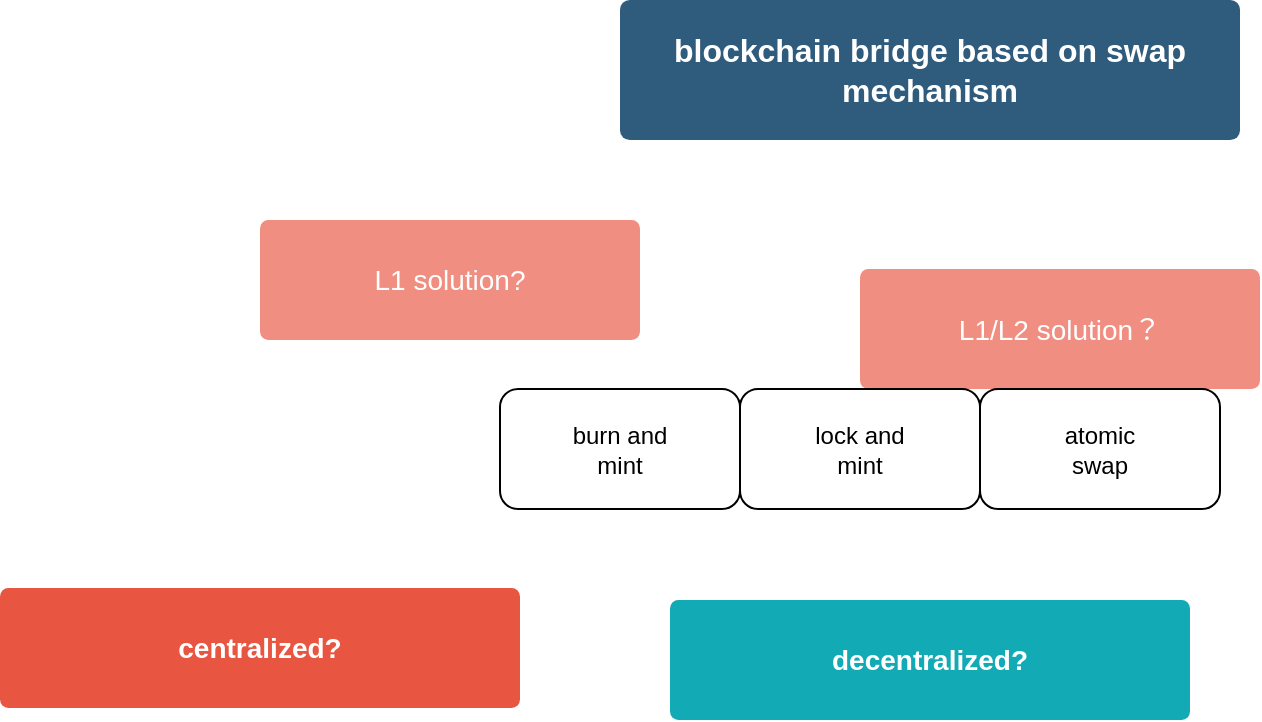 <mxfile version="21.2.0" type="github">
  <diagram id="6a731a19-8d31-9384-78a2-239565b7b9f0" name="Page-1">
    <mxGraphModel dx="1377" dy="788" grid="1" gridSize="10" guides="1" tooltips="1" connect="1" arrows="1" fold="1" page="1" pageScale="1" pageWidth="1169" pageHeight="827" background="none" math="0" shadow="0">
      <root>
        <mxCell id="0" />
        <mxCell id="1" parent="0" />
        <mxCell id="1749" value="blockchain bridge based on swap mechanism" style="rounded=1;whiteSpace=wrap;html=1;shadow=0;labelBackgroundColor=none;strokeColor=none;strokeWidth=3;fillColor=#2F5B7C;fontFamily=Helvetica;fontSize=16;fontColor=#FFFFFF;align=center;fontStyle=1;spacing=5;arcSize=7;perimeterSpacing=2;" parent="1" vertex="1">
          <mxGeometry x="440" y="120" width="310" height="70" as="geometry" />
        </mxCell>
        <mxCell id="1753" value="centralized?" style="rounded=1;whiteSpace=wrap;html=1;shadow=0;labelBackgroundColor=none;strokeColor=none;strokeWidth=3;fillColor=#e85642;fontFamily=Helvetica;fontSize=14;fontColor=#FFFFFF;align=center;spacing=5;fontStyle=1;arcSize=7;perimeterSpacing=2;" parent="1" vertex="1">
          <mxGeometry x="130" y="414" width="260" height="60" as="geometry" />
        </mxCell>
        <mxCell id="1754" value="L1/L2 solution？" style="rounded=1;whiteSpace=wrap;html=1;shadow=0;labelBackgroundColor=none;strokeColor=none;strokeWidth=3;fillColor=#f08e81;fontFamily=Helvetica;fontSize=14;fontColor=#FFFFFF;align=center;spacing=5;fontStyle=0;arcSize=7;perimeterSpacing=2;" parent="1" vertex="1">
          <mxGeometry x="560" y="254.5" width="200" height="60" as="geometry" />
        </mxCell>
        <mxCell id="1756" value="L1 solution?" style="rounded=1;whiteSpace=wrap;html=1;shadow=0;labelBackgroundColor=none;strokeColor=none;strokeWidth=3;fillColor=#f08e81;fontFamily=Helvetica;fontSize=14;fontColor=#FFFFFF;align=center;spacing=5;fontStyle=0;arcSize=7;perimeterSpacing=2;" parent="1" vertex="1">
          <mxGeometry x="260" y="230" width="190" height="60" as="geometry" />
        </mxCell>
        <mxCell id="1771" value="decentralized?" style="rounded=1;whiteSpace=wrap;html=1;shadow=0;labelBackgroundColor=none;strokeColor=none;strokeWidth=3;fillColor=#12aab5;fontFamily=Helvetica;fontSize=14;fontColor=#FFFFFF;align=center;spacing=5;fontStyle=1;arcSize=7;perimeterSpacing=2;" parent="1" vertex="1">
          <mxGeometry x="465" y="420" width="260" height="60" as="geometry" />
        </mxCell>
        <mxCell id="smuwp1DNTUwDpnVCs9tP-1779" value="" style="rounded=1;whiteSpace=wrap;html=1;" parent="1" vertex="1">
          <mxGeometry x="380" y="314.5" width="120" height="60" as="geometry" />
        </mxCell>
        <mxCell id="smuwp1DNTUwDpnVCs9tP-1780" value="" style="rounded=1;whiteSpace=wrap;html=1;" parent="1" vertex="1">
          <mxGeometry x="500" y="314.5" width="120" height="60" as="geometry" />
        </mxCell>
        <mxCell id="smuwp1DNTUwDpnVCs9tP-1781" value="" style="rounded=1;whiteSpace=wrap;html=1;" parent="1" vertex="1">
          <mxGeometry x="620" y="314.5" width="120" height="60" as="geometry" />
        </mxCell>
        <mxCell id="smuwp1DNTUwDpnVCs9tP-1782" value="burn and mint" style="text;strokeColor=none;align=center;fillColor=none;html=1;verticalAlign=middle;whiteSpace=wrap;rounded=0;" parent="1" vertex="1">
          <mxGeometry x="410" y="329.5" width="60" height="30" as="geometry" />
        </mxCell>
        <mxCell id="smuwp1DNTUwDpnVCs9tP-1783" value="lock and mint" style="text;strokeColor=none;align=center;fillColor=none;html=1;verticalAlign=middle;whiteSpace=wrap;rounded=0;" parent="1" vertex="1">
          <mxGeometry x="530" y="329.5" width="60" height="30" as="geometry" />
        </mxCell>
        <mxCell id="smuwp1DNTUwDpnVCs9tP-1784" value="atomic swap" style="text;strokeColor=none;align=center;fillColor=none;html=1;verticalAlign=middle;whiteSpace=wrap;rounded=0;" parent="1" vertex="1">
          <mxGeometry x="650" y="329.5" width="60" height="30" as="geometry" />
        </mxCell>
      </root>
    </mxGraphModel>
  </diagram>
</mxfile>
